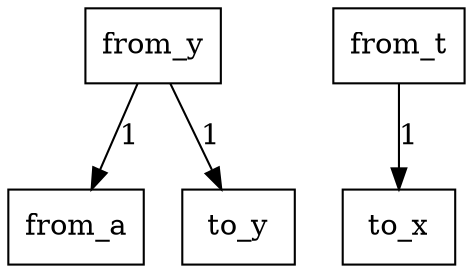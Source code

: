 digraph {
    graph [rankdir=TB
          ,bgcolor=transparent];
    node [shape=box
         ,fillcolor=white
         ,style=filled];
    0 [label=<from_a>];
    1 [label=<from_t>];
    2 [label=<from_y>];
    3 [label=<to_x>];
    4 [label=<to_y>];
    1 -> 3 [label=1];
    2 -> 0 [label=1];
    2 -> 4 [label=1];
}